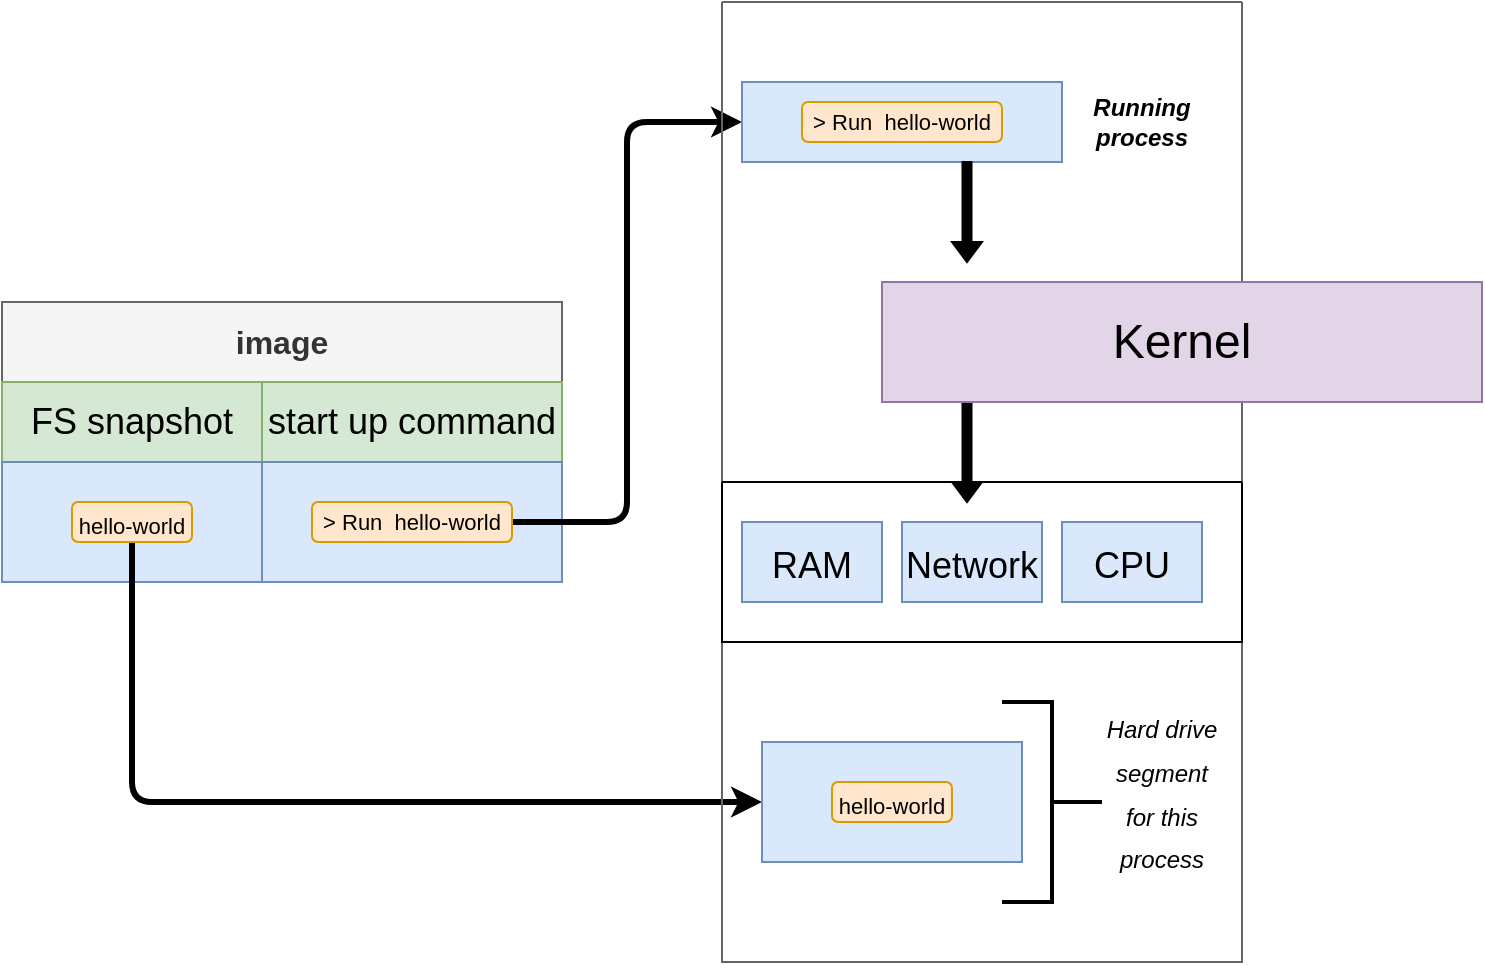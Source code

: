 <mxfile version="17.1.2" type="github">
  <diagram id="N7ls4SXz7QX6op4xOjun" name="Page-1">
    <mxGraphModel dx="1422" dy="786" grid="1" gridSize="10" guides="1" tooltips="1" connect="1" arrows="1" fold="1" page="1" pageScale="1" pageWidth="850" pageHeight="1100" math="0" shadow="0">
      <root>
        <mxCell id="0" />
        <mxCell id="1" parent="0" />
        <mxCell id="PhUbcP5dnYv0yMSliKMA-2" value="&lt;font size=&quot;3&quot;&gt;&lt;b&gt;image&lt;/b&gt;&lt;/font&gt;" style="rounded=0;whiteSpace=wrap;html=1;fillColor=#f5f5f5;fontColor=#333333;strokeColor=#666666;" parent="1" vertex="1">
          <mxGeometry x="40" y="270" width="280" height="40" as="geometry" />
        </mxCell>
        <mxCell id="PhUbcP5dnYv0yMSliKMA-3" value="FS snapshot" style="rounded=0;whiteSpace=wrap;html=1;fontSize=18;fillColor=#d5e8d4;strokeColor=#82b366;" parent="1" vertex="1">
          <mxGeometry x="40" y="310" width="130" height="40" as="geometry" />
        </mxCell>
        <mxCell id="PhUbcP5dnYv0yMSliKMA-5" value="start up command" style="rounded=0;whiteSpace=wrap;html=1;fontSize=18;fillColor=#d5e8d4;strokeColor=#82b366;" parent="1" vertex="1">
          <mxGeometry x="170" y="310" width="150" height="40" as="geometry" />
        </mxCell>
        <mxCell id="PhUbcP5dnYv0yMSliKMA-6" value="" style="rounded=0;whiteSpace=wrap;html=1;fontSize=18;fillColor=#dae8fc;strokeColor=#6c8ebf;" parent="1" vertex="1">
          <mxGeometry x="40" y="350" width="130" height="60" as="geometry" />
        </mxCell>
        <mxCell id="PhUbcP5dnYv0yMSliKMA-42" style="edgeStyle=orthogonalEdgeStyle;rounded=1;sketch=0;orthogonalLoop=1;jettySize=auto;html=1;exitX=0.5;exitY=1;exitDx=0;exitDy=0;entryX=0;entryY=0.5;entryDx=0;entryDy=0;shadow=0;fontSize=12;strokeWidth=3;" parent="1" source="PhUbcP5dnYv0yMSliKMA-7" target="PhUbcP5dnYv0yMSliKMA-22" edge="1">
          <mxGeometry relative="1" as="geometry" />
        </mxCell>
        <mxCell id="PhUbcP5dnYv0yMSliKMA-7" value="&lt;font style=&quot;font-size: 11px&quot;&gt;hello-world&lt;/font&gt;" style="rounded=1;whiteSpace=wrap;html=1;fontSize=18;fillColor=#ffe6cc;strokeColor=#d79b00;" parent="1" vertex="1">
          <mxGeometry x="75" y="370" width="60" height="20" as="geometry" />
        </mxCell>
        <mxCell id="PhUbcP5dnYv0yMSliKMA-8" value="" style="rounded=0;whiteSpace=wrap;html=1;fontSize=11;fillColor=#dae8fc;strokeColor=#6c8ebf;" parent="1" vertex="1">
          <mxGeometry x="170" y="350" width="150" height="60" as="geometry" />
        </mxCell>
        <mxCell id="PhUbcP5dnYv0yMSliKMA-41" style="edgeStyle=orthogonalEdgeStyle;rounded=1;sketch=0;orthogonalLoop=1;jettySize=auto;html=1;exitX=1;exitY=0.5;exitDx=0;exitDy=0;entryX=0;entryY=0.5;entryDx=0;entryDy=0;shadow=0;fontSize=12;strokeWidth=3;" parent="1" source="PhUbcP5dnYv0yMSliKMA-9" target="PhUbcP5dnYv0yMSliKMA-11" edge="1">
          <mxGeometry relative="1" as="geometry" />
        </mxCell>
        <mxCell id="PhUbcP5dnYv0yMSliKMA-9" value="&amp;gt; Run&amp;nbsp; hello-world" style="rounded=1;whiteSpace=wrap;html=1;fontSize=11;fillColor=#ffe6cc;strokeColor=#d79b00;" parent="1" vertex="1">
          <mxGeometry x="195" y="370" width="100" height="20" as="geometry" />
        </mxCell>
        <mxCell id="PhUbcP5dnYv0yMSliKMA-10" style="edgeStyle=orthogonalEdgeStyle;rounded=0;orthogonalLoop=1;jettySize=auto;html=1;exitX=0.5;exitY=1;exitDx=0;exitDy=0;fontSize=11;" parent="1" source="PhUbcP5dnYv0yMSliKMA-7" target="PhUbcP5dnYv0yMSliKMA-7" edge="1">
          <mxGeometry relative="1" as="geometry" />
        </mxCell>
        <mxCell id="PhUbcP5dnYv0yMSliKMA-14" value="" style="swimlane;startSize=0;fontSize=11;fillColor=#f5f5f5;fontColor=#333333;strokeColor=#666666;" parent="1" vertex="1">
          <mxGeometry x="400" y="120" width="260" height="480" as="geometry" />
        </mxCell>
        <mxCell id="PhUbcP5dnYv0yMSliKMA-11" value="" style="rounded=0;whiteSpace=wrap;html=1;fontSize=11;fillColor=#dae8fc;strokeColor=#6c8ebf;" parent="PhUbcP5dnYv0yMSliKMA-14" vertex="1">
          <mxGeometry x="10" y="40" width="160" height="40" as="geometry" />
        </mxCell>
        <mxCell id="PhUbcP5dnYv0yMSliKMA-19" value="" style="swimlane;startSize=0;fontSize=18;" parent="PhUbcP5dnYv0yMSliKMA-14" vertex="1">
          <mxGeometry y="240" width="260" height="80" as="geometry" />
        </mxCell>
        <mxCell id="PhUbcP5dnYv0yMSliKMA-16" value="&lt;font style=&quot;font-size: 18px&quot;&gt;RAM&lt;/font&gt;" style="rounded=0;whiteSpace=wrap;html=1;fontSize=24;fillColor=#dae8fc;strokeColor=#6c8ebf;" parent="PhUbcP5dnYv0yMSliKMA-19" vertex="1">
          <mxGeometry x="10" y="20" width="70" height="40" as="geometry" />
        </mxCell>
        <mxCell id="PhUbcP5dnYv0yMSliKMA-17" value="&lt;font style=&quot;font-size: 18px&quot;&gt;Network&lt;/font&gt;" style="rounded=0;whiteSpace=wrap;html=1;fontSize=24;fillColor=#dae8fc;strokeColor=#6c8ebf;" parent="PhUbcP5dnYv0yMSliKMA-19" vertex="1">
          <mxGeometry x="90" y="20" width="70" height="40" as="geometry" />
        </mxCell>
        <mxCell id="PhUbcP5dnYv0yMSliKMA-18" value="&lt;font style=&quot;font-size: 18px&quot;&gt;CPU&lt;/font&gt;" style="rounded=0;whiteSpace=wrap;html=1;fontSize=24;fillColor=#dae8fc;strokeColor=#6c8ebf;" parent="PhUbcP5dnYv0yMSliKMA-19" vertex="1">
          <mxGeometry x="170" y="20" width="70" height="40" as="geometry" />
        </mxCell>
        <mxCell id="PhUbcP5dnYv0yMSliKMA-20" value="" style="strokeWidth=2;html=1;shape=mxgraph.flowchart.annotation_2;align=left;labelPosition=right;pointerEvents=1;fontSize=18;rotation=-180;" parent="PhUbcP5dnYv0yMSliKMA-14" vertex="1">
          <mxGeometry x="140" y="350" width="50" height="100" as="geometry" />
        </mxCell>
        <mxCell id="PhUbcP5dnYv0yMSliKMA-21" value="&lt;font style=&quot;font-size: 12px&quot;&gt;&lt;i&gt;Hard drive segment for this process&lt;/i&gt;&lt;/font&gt;" style="text;html=1;strokeColor=none;fillColor=none;align=center;verticalAlign=middle;whiteSpace=wrap;rounded=0;fontSize=18;" parent="PhUbcP5dnYv0yMSliKMA-14" vertex="1">
          <mxGeometry x="190" y="380" width="60" height="30" as="geometry" />
        </mxCell>
        <mxCell id="PhUbcP5dnYv0yMSliKMA-22" value="" style="rounded=0;whiteSpace=wrap;html=1;fontSize=18;fillColor=#dae8fc;strokeColor=#6c8ebf;" parent="PhUbcP5dnYv0yMSliKMA-14" vertex="1">
          <mxGeometry x="20" y="370" width="130" height="60" as="geometry" />
        </mxCell>
        <mxCell id="PhUbcP5dnYv0yMSliKMA-23" value="&lt;font style=&quot;font-size: 11px&quot;&gt;hello-world&lt;/font&gt;" style="rounded=1;whiteSpace=wrap;html=1;fontSize=18;fillColor=#ffe6cc;strokeColor=#d79b00;" parent="PhUbcP5dnYv0yMSliKMA-14" vertex="1">
          <mxGeometry x="55" y="390" width="60" height="20" as="geometry" />
        </mxCell>
        <mxCell id="PhUbcP5dnYv0yMSliKMA-24" style="edgeStyle=orthogonalEdgeStyle;rounded=0;orthogonalLoop=1;jettySize=auto;html=1;exitX=0.5;exitY=1;exitDx=0;exitDy=0;fontSize=11;" parent="PhUbcP5dnYv0yMSliKMA-14" source="PhUbcP5dnYv0yMSliKMA-23" target="PhUbcP5dnYv0yMSliKMA-23" edge="1">
          <mxGeometry relative="1" as="geometry" />
        </mxCell>
        <mxCell id="PhUbcP5dnYv0yMSliKMA-27" value="&amp;gt; Run&amp;nbsp; hello-world" style="rounded=1;whiteSpace=wrap;html=1;fontSize=11;fillColor=#ffe6cc;strokeColor=#d79b00;" parent="PhUbcP5dnYv0yMSliKMA-14" vertex="1">
          <mxGeometry x="40" y="50" width="100" height="20" as="geometry" />
        </mxCell>
        <mxCell id="PhUbcP5dnYv0yMSliKMA-28" value="&lt;i&gt;&lt;b&gt;Running process&lt;/b&gt;&lt;/i&gt;" style="text;html=1;strokeColor=none;fillColor=none;align=center;verticalAlign=middle;whiteSpace=wrap;rounded=0;fontSize=12;" parent="PhUbcP5dnYv0yMSliKMA-14" vertex="1">
          <mxGeometry x="180" y="45" width="60" height="30" as="geometry" />
        </mxCell>
        <mxCell id="PhUbcP5dnYv0yMSliKMA-32" value="" style="shape=singleArrow;direction=south;whiteSpace=wrap;html=1;fontSize=12;fillColor=#000000;" parent="PhUbcP5dnYv0yMSliKMA-14" vertex="1">
          <mxGeometry x="115" y="80" width="15" height="50" as="geometry" />
        </mxCell>
        <mxCell id="PhUbcP5dnYv0yMSliKMA-34" value="" style="shape=singleArrow;direction=south;whiteSpace=wrap;html=1;fontSize=12;fillColor=#000000;" parent="PhUbcP5dnYv0yMSliKMA-14" vertex="1">
          <mxGeometry x="115" y="200" width="15" height="50" as="geometry" />
        </mxCell>
        <mxCell id="PhUbcP5dnYv0yMSliKMA-15" value="&lt;font style=&quot;font-size: 24px&quot;&gt;Kernel&lt;/font&gt;" style="rounded=0;whiteSpace=wrap;html=1;fontSize=11;fillColor=#e1d5e7;strokeColor=#9673a6;" parent="1" vertex="1">
          <mxGeometry x="480" y="260" width="300" height="60" as="geometry" />
        </mxCell>
      </root>
    </mxGraphModel>
  </diagram>
</mxfile>
